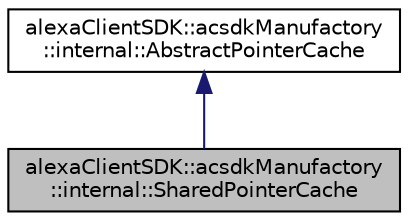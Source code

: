 digraph "alexaClientSDK::acsdkManufactory::internal::SharedPointerCache"
{
  edge [fontname="Helvetica",fontsize="10",labelfontname="Helvetica",labelfontsize="10"];
  node [fontname="Helvetica",fontsize="10",shape=record];
  Node0 [label="alexaClientSDK::acsdkManufactory\l::internal::SharedPointerCache",height=0.2,width=0.4,color="black", fillcolor="grey75", style="filled", fontcolor="black"];
  Node1 -> Node0 [dir="back",color="midnightblue",fontsize="10",style="solid",fontname="Helvetica"];
  Node1 [label="alexaClientSDK::acsdkManufactory\l::internal::AbstractPointerCache",height=0.2,width=0.4,color="black", fillcolor="white", style="filled",URL="$classalexa_client_s_d_k_1_1acsdk_manufactory_1_1internal_1_1_abstract_pointer_cache.html"];
}
